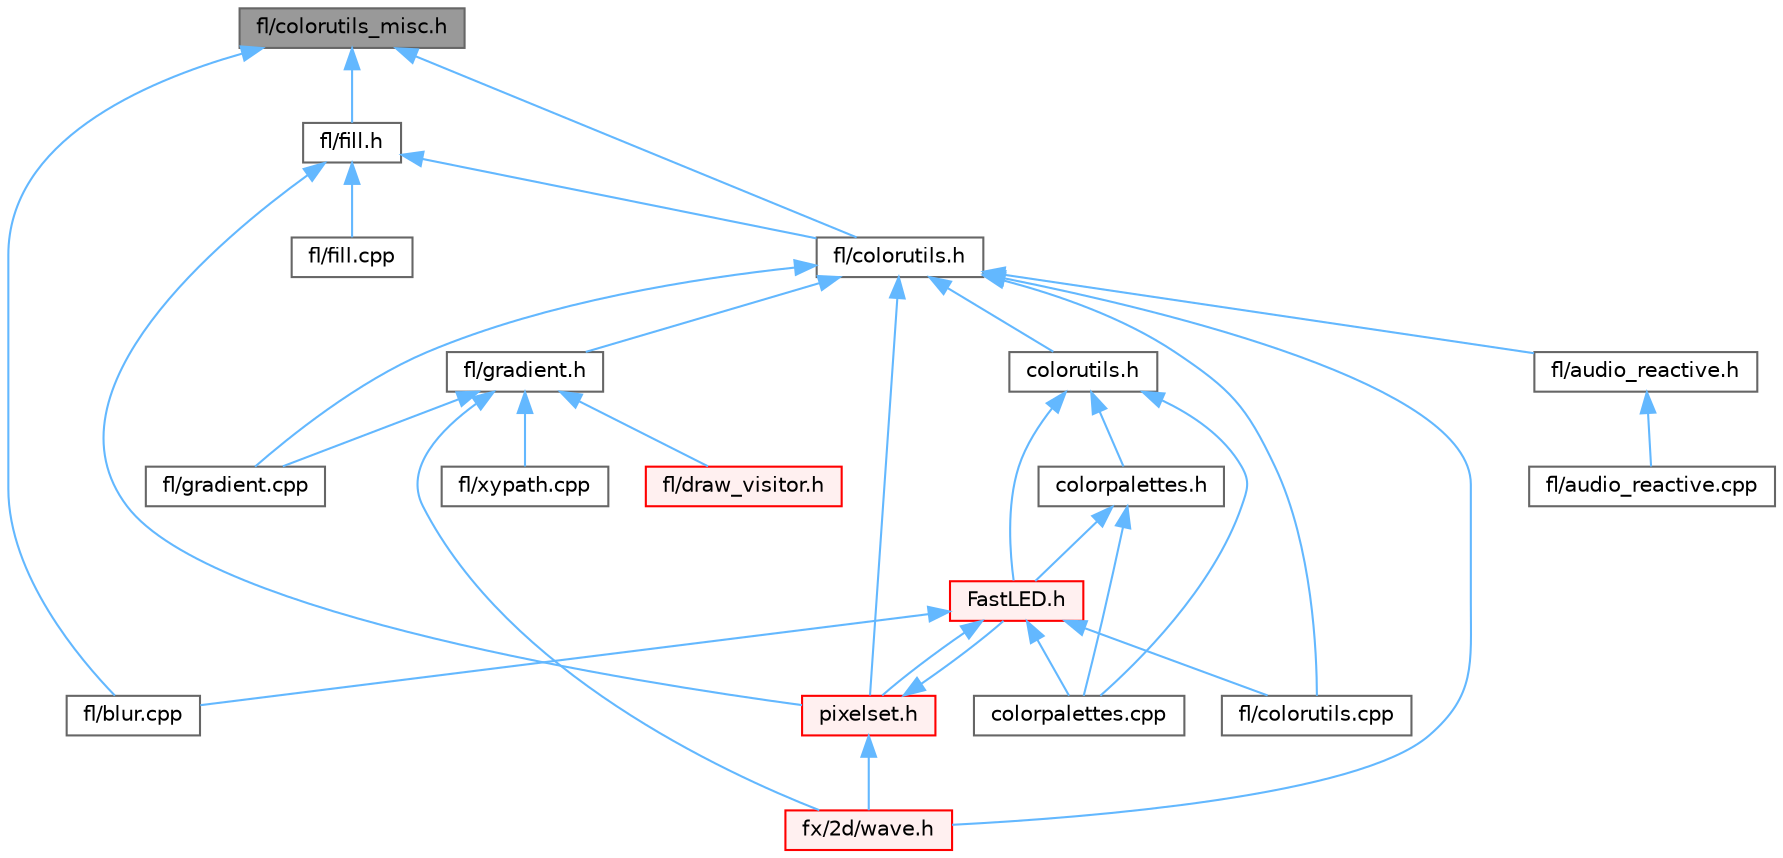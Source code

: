digraph "fl/colorutils_misc.h"
{
 // INTERACTIVE_SVG=YES
 // LATEX_PDF_SIZE
  bgcolor="transparent";
  edge [fontname=Helvetica,fontsize=10,labelfontname=Helvetica,labelfontsize=10];
  node [fontname=Helvetica,fontsize=10,shape=box,height=0.2,width=0.4];
  Node1 [id="Node000001",label="fl/colorutils_misc.h",height=0.2,width=0.4,color="gray40", fillcolor="grey60", style="filled", fontcolor="black",tooltip=" "];
  Node1 -> Node2 [id="edge1_Node000001_Node000002",dir="back",color="steelblue1",style="solid",tooltip=" "];
  Node2 [id="Node000002",label="fl/blur.cpp",height=0.2,width=0.4,color="grey40", fillcolor="white", style="filled",URL="$de/dc8/blur_8cpp.html",tooltip=" "];
  Node1 -> Node3 [id="edge2_Node000001_Node000003",dir="back",color="steelblue1",style="solid",tooltip=" "];
  Node3 [id="Node000003",label="fl/colorutils.h",height=0.2,width=0.4,color="grey40", fillcolor="white", style="filled",URL="$d7/df9/fl_2colorutils_8h.html",tooltip="Utility functions for color fill, palettes, blending, and more."];
  Node3 -> Node4 [id="edge3_Node000003_Node000004",dir="back",color="steelblue1",style="solid",tooltip=" "];
  Node4 [id="Node000004",label="colorutils.h",height=0.2,width=0.4,color="grey40", fillcolor="white", style="filled",URL="$d1/dfb/colorutils_8h.html",tooltip=" "];
  Node4 -> Node5 [id="edge4_Node000004_Node000005",dir="back",color="steelblue1",style="solid",tooltip=" "];
  Node5 [id="Node000005",label="FastLED.h",height=0.2,width=0.4,color="red", fillcolor="#FFF0F0", style="filled",URL="$db/d97/_fast_l_e_d_8h.html",tooltip="central include file for FastLED, defines the CFastLED class/object"];
  Node5 -> Node111 [id="edge5_Node000005_Node000111",dir="back",color="steelblue1",style="solid",tooltip=" "];
  Node111 [id="Node000111",label="colorpalettes.cpp",height=0.2,width=0.4,color="grey40", fillcolor="white", style="filled",URL="$d6/dcc/colorpalettes_8cpp.html",tooltip="Definitions for the predefined color palettes supplied by FastLED."];
  Node5 -> Node2 [id="edge6_Node000005_Node000002",dir="back",color="steelblue1",style="solid",tooltip=" "];
  Node5 -> Node122 [id="edge7_Node000005_Node000122",dir="back",color="steelblue1",style="solid",tooltip=" "];
  Node122 [id="Node000122",label="fl/colorutils.cpp",height=0.2,width=0.4,color="grey40", fillcolor="white", style="filled",URL="$da/d2d/colorutils_8cpp.html",tooltip="Misc utility functions for palettes, blending, and more."];
  Node5 -> Node152 [id="edge8_Node000005_Node000152",dir="back",color="steelblue1",style="solid",tooltip=" "];
  Node152 [id="Node000152",label="pixelset.h",height=0.2,width=0.4,color="red", fillcolor="#FFF0F0", style="filled",URL="$d4/d46/pixelset_8h.html",tooltip="Declares classes for managing logical groups of LEDs."];
  Node152 -> Node5 [id="edge9_Node000152_Node000005",dir="back",color="steelblue1",style="solid",tooltip=" "];
  Node152 -> Node154 [id="edge10_Node000152_Node000154",dir="back",color="steelblue1",style="solid",tooltip=" "];
  Node154 [id="Node000154",label="fx/2d/wave.h",height=0.2,width=0.4,color="red", fillcolor="#FFF0F0", style="filled",URL="$de/de9/src_2fx_22d_2wave_8h.html",tooltip=" "];
  Node4 -> Node111 [id="edge11_Node000004_Node000111",dir="back",color="steelblue1",style="solid",tooltip=" "];
  Node4 -> Node161 [id="edge12_Node000004_Node000161",dir="back",color="steelblue1",style="solid",tooltip=" "];
  Node161 [id="Node000161",label="colorpalettes.h",height=0.2,width=0.4,color="grey40", fillcolor="white", style="filled",URL="$dc/dcc/colorpalettes_8h.html",tooltip="Declarations for the predefined color palettes supplied by FastLED."];
  Node161 -> Node5 [id="edge13_Node000161_Node000005",dir="back",color="steelblue1",style="solid",tooltip=" "];
  Node161 -> Node111 [id="edge14_Node000161_Node000111",dir="back",color="steelblue1",style="solid",tooltip=" "];
  Node3 -> Node162 [id="edge15_Node000003_Node000162",dir="back",color="steelblue1",style="solid",tooltip=" "];
  Node162 [id="Node000162",label="fl/audio_reactive.h",height=0.2,width=0.4,color="grey40", fillcolor="white", style="filled",URL="$d1/d9a/audio__reactive_8h.html",tooltip=" "];
  Node162 -> Node163 [id="edge16_Node000162_Node000163",dir="back",color="steelblue1",style="solid",tooltip=" "];
  Node163 [id="Node000163",label="fl/audio_reactive.cpp",height=0.2,width=0.4,color="grey40", fillcolor="white", style="filled",URL="$d4/d14/audio__reactive_8cpp.html",tooltip=" "];
  Node3 -> Node122 [id="edge17_Node000003_Node000122",dir="back",color="steelblue1",style="solid",tooltip=" "];
  Node3 -> Node164 [id="edge18_Node000003_Node000164",dir="back",color="steelblue1",style="solid",tooltip=" "];
  Node164 [id="Node000164",label="fl/gradient.cpp",height=0.2,width=0.4,color="grey40", fillcolor="white", style="filled",URL="$d3/d77/gradient_8cpp.html",tooltip=" "];
  Node3 -> Node165 [id="edge19_Node000003_Node000165",dir="back",color="steelblue1",style="solid",tooltip=" "];
  Node165 [id="Node000165",label="fl/gradient.h",height=0.2,width=0.4,color="grey40", fillcolor="white", style="filled",URL="$db/dfe/gradient_8h.html",tooltip=" "];
  Node165 -> Node166 [id="edge20_Node000165_Node000166",dir="back",color="steelblue1",style="solid",tooltip=" "];
  Node166 [id="Node000166",label="fl/draw_visitor.h",height=0.2,width=0.4,color="red", fillcolor="#FFF0F0", style="filled",URL="$d0/d4f/draw__visitor_8h.html",tooltip=" "];
  Node165 -> Node164 [id="edge21_Node000165_Node000164",dir="back",color="steelblue1",style="solid",tooltip=" "];
  Node165 -> Node169 [id="edge22_Node000165_Node000169",dir="back",color="steelblue1",style="solid",tooltip=" "];
  Node169 [id="Node000169",label="fl/xypath.cpp",height=0.2,width=0.4,color="grey40", fillcolor="white", style="filled",URL="$d4/d78/xypath_8cpp.html",tooltip=" "];
  Node165 -> Node154 [id="edge23_Node000165_Node000154",dir="back",color="steelblue1",style="solid",tooltip=" "];
  Node3 -> Node154 [id="edge24_Node000003_Node000154",dir="back",color="steelblue1",style="solid",tooltip=" "];
  Node3 -> Node152 [id="edge25_Node000003_Node000152",dir="back",color="steelblue1",style="solid",tooltip=" "];
  Node1 -> Node170 [id="edge26_Node000001_Node000170",dir="back",color="steelblue1",style="solid",tooltip=" "];
  Node170 [id="Node000170",label="fl/fill.h",height=0.2,width=0.4,color="grey40", fillcolor="white", style="filled",URL="$d2/d78/fill_8h.html",tooltip=" "];
  Node170 -> Node3 [id="edge27_Node000170_Node000003",dir="back",color="steelblue1",style="solid",tooltip=" "];
  Node170 -> Node171 [id="edge28_Node000170_Node000171",dir="back",color="steelblue1",style="solid",tooltip=" "];
  Node171 [id="Node000171",label="fl/fill.cpp",height=0.2,width=0.4,color="grey40", fillcolor="white", style="filled",URL="$db/df9/fill_8cpp.html",tooltip=" "];
  Node170 -> Node152 [id="edge29_Node000170_Node000152",dir="back",color="steelblue1",style="solid",tooltip=" "];
}
